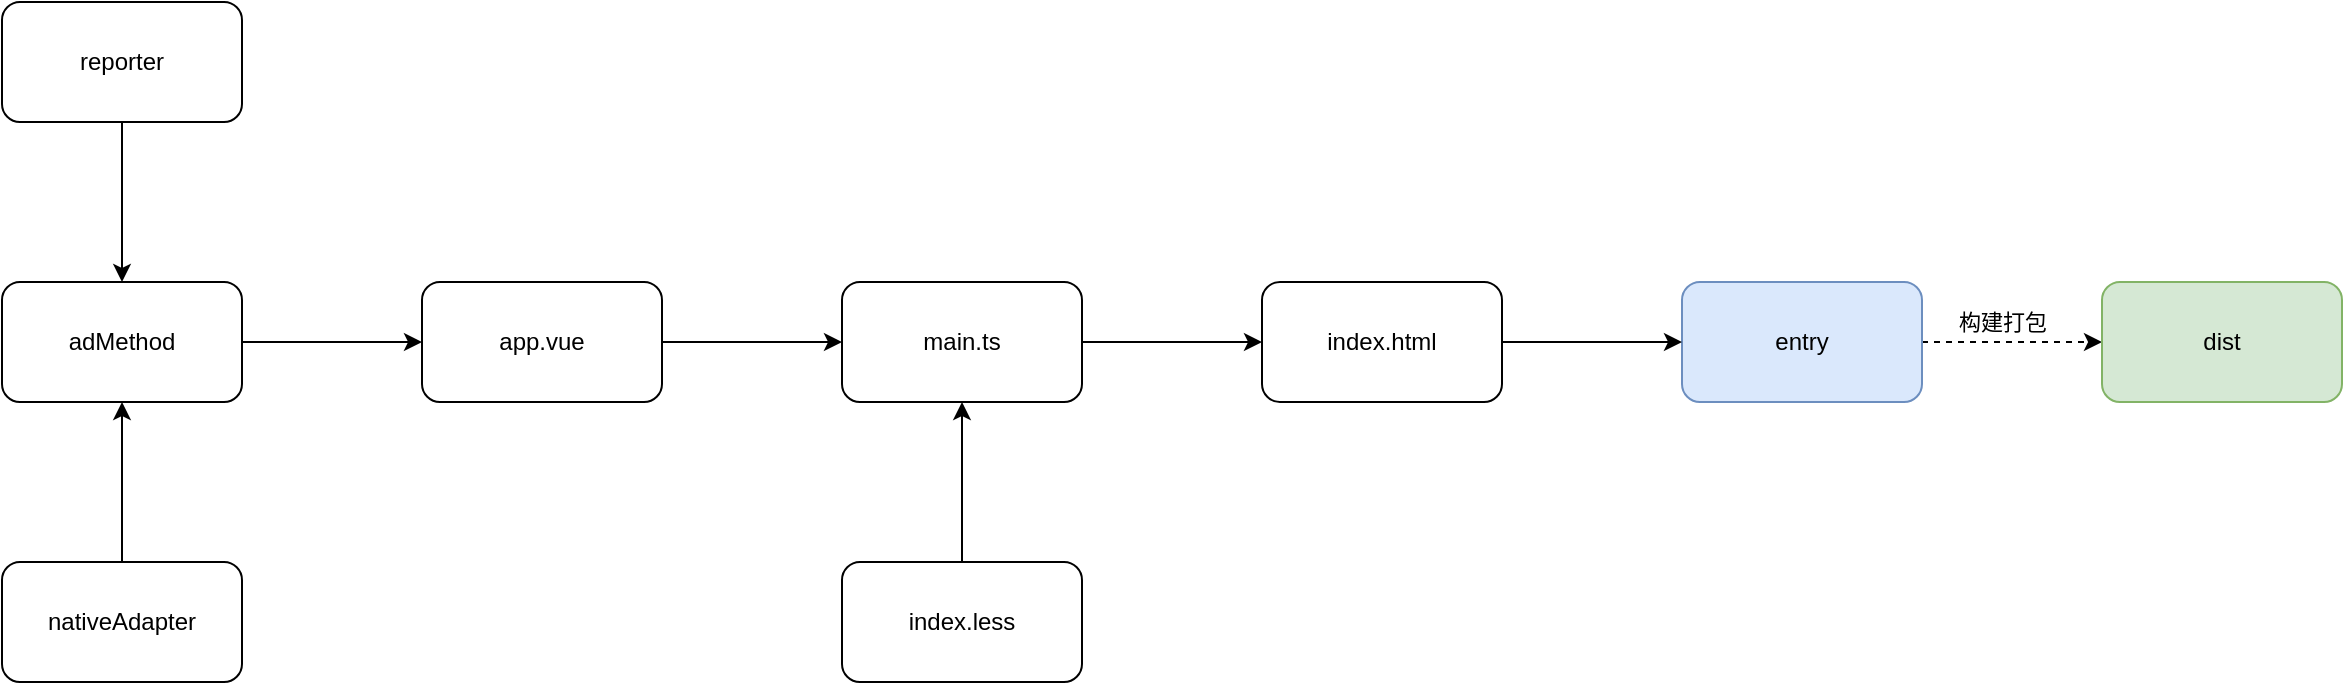 <mxfile version="22.1.16" type="github">
  <diagram name="第 1 页" id="wS5CKMEdWVnQ8xyUESWE">
    <mxGraphModel dx="2261" dy="708" grid="1" gridSize="10" guides="1" tooltips="1" connect="1" arrows="1" fold="1" page="1" pageScale="1" pageWidth="827" pageHeight="1169" math="0" shadow="0">
      <root>
        <mxCell id="0" />
        <mxCell id="1" parent="0" />
        <mxCell id="0LT-Z9Us8YqyXoDBG8Gc-13" value="" style="edgeStyle=orthogonalEdgeStyle;rounded=0;orthogonalLoop=1;jettySize=auto;html=1;" edge="1" parent="1" source="0LT-Z9Us8YqyXoDBG8Gc-2" target="0LT-Z9Us8YqyXoDBG8Gc-7">
          <mxGeometry relative="1" as="geometry" />
        </mxCell>
        <mxCell id="0LT-Z9Us8YqyXoDBG8Gc-2" value="adMethod" style="rounded=1;whiteSpace=wrap;html=1;" vertex="1" parent="1">
          <mxGeometry x="-200" y="600" width="120" height="60" as="geometry" />
        </mxCell>
        <mxCell id="0LT-Z9Us8YqyXoDBG8Gc-19" value="" style="edgeStyle=orthogonalEdgeStyle;rounded=0;orthogonalLoop=1;jettySize=auto;html=1;dashed=1;" edge="1" parent="1" source="0LT-Z9Us8YqyXoDBG8Gc-4" target="0LT-Z9Us8YqyXoDBG8Gc-18">
          <mxGeometry relative="1" as="geometry" />
        </mxCell>
        <mxCell id="0LT-Z9Us8YqyXoDBG8Gc-20" value="构建打包" style="edgeLabel;html=1;align=center;verticalAlign=middle;resizable=0;points=[];" vertex="1" connectable="0" parent="0LT-Z9Us8YqyXoDBG8Gc-19">
          <mxGeometry x="-0.222" y="5" relative="1" as="geometry">
            <mxPoint x="5" y="-5" as="offset" />
          </mxGeometry>
        </mxCell>
        <mxCell id="0LT-Z9Us8YqyXoDBG8Gc-4" value="entry" style="rounded=1;whiteSpace=wrap;html=1;fillColor=#dae8fc;strokeColor=#6c8ebf;" vertex="1" parent="1">
          <mxGeometry x="640" y="600" width="120" height="60" as="geometry" />
        </mxCell>
        <mxCell id="0LT-Z9Us8YqyXoDBG8Gc-9" value="" style="edgeStyle=orthogonalEdgeStyle;rounded=0;orthogonalLoop=1;jettySize=auto;html=1;" edge="1" parent="1" source="0LT-Z9Us8YqyXoDBG8Gc-5" target="0LT-Z9Us8YqyXoDBG8Gc-4">
          <mxGeometry relative="1" as="geometry" />
        </mxCell>
        <mxCell id="0LT-Z9Us8YqyXoDBG8Gc-5" value="index.html" style="rounded=1;whiteSpace=wrap;html=1;" vertex="1" parent="1">
          <mxGeometry x="430" y="600" width="120" height="60" as="geometry" />
        </mxCell>
        <mxCell id="0LT-Z9Us8YqyXoDBG8Gc-10" value="" style="edgeStyle=orthogonalEdgeStyle;rounded=0;orthogonalLoop=1;jettySize=auto;html=1;" edge="1" parent="1" source="0LT-Z9Us8YqyXoDBG8Gc-6" target="0LT-Z9Us8YqyXoDBG8Gc-5">
          <mxGeometry relative="1" as="geometry" />
        </mxCell>
        <mxCell id="0LT-Z9Us8YqyXoDBG8Gc-6" value="main.ts" style="rounded=1;whiteSpace=wrap;html=1;" vertex="1" parent="1">
          <mxGeometry x="220" y="600" width="120" height="60" as="geometry" />
        </mxCell>
        <mxCell id="0LT-Z9Us8YqyXoDBG8Gc-11" value="" style="edgeStyle=orthogonalEdgeStyle;rounded=0;orthogonalLoop=1;jettySize=auto;html=1;" edge="1" parent="1" source="0LT-Z9Us8YqyXoDBG8Gc-7" target="0LT-Z9Us8YqyXoDBG8Gc-6">
          <mxGeometry relative="1" as="geometry" />
        </mxCell>
        <mxCell id="0LT-Z9Us8YqyXoDBG8Gc-7" value="app.vue" style="rounded=1;whiteSpace=wrap;html=1;" vertex="1" parent="1">
          <mxGeometry x="10" y="600" width="120" height="60" as="geometry" />
        </mxCell>
        <mxCell id="0LT-Z9Us8YqyXoDBG8Gc-12" value="" style="edgeStyle=orthogonalEdgeStyle;rounded=0;orthogonalLoop=1;jettySize=auto;html=1;" edge="1" parent="1" source="0LT-Z9Us8YqyXoDBG8Gc-8" target="0LT-Z9Us8YqyXoDBG8Gc-6">
          <mxGeometry relative="1" as="geometry" />
        </mxCell>
        <mxCell id="0LT-Z9Us8YqyXoDBG8Gc-8" value="index.less" style="rounded=1;whiteSpace=wrap;html=1;" vertex="1" parent="1">
          <mxGeometry x="220" y="740" width="120" height="60" as="geometry" />
        </mxCell>
        <mxCell id="0LT-Z9Us8YqyXoDBG8Gc-16" value="" style="edgeStyle=orthogonalEdgeStyle;rounded=0;orthogonalLoop=1;jettySize=auto;html=1;" edge="1" parent="1" source="0LT-Z9Us8YqyXoDBG8Gc-14" target="0LT-Z9Us8YqyXoDBG8Gc-2">
          <mxGeometry relative="1" as="geometry" />
        </mxCell>
        <mxCell id="0LT-Z9Us8YqyXoDBG8Gc-14" value="reporter" style="rounded=1;whiteSpace=wrap;html=1;" vertex="1" parent="1">
          <mxGeometry x="-200" y="460" width="120" height="60" as="geometry" />
        </mxCell>
        <mxCell id="0LT-Z9Us8YqyXoDBG8Gc-17" value="" style="edgeStyle=orthogonalEdgeStyle;rounded=0;orthogonalLoop=1;jettySize=auto;html=1;" edge="1" parent="1" source="0LT-Z9Us8YqyXoDBG8Gc-15" target="0LT-Z9Us8YqyXoDBG8Gc-2">
          <mxGeometry relative="1" as="geometry" />
        </mxCell>
        <mxCell id="0LT-Z9Us8YqyXoDBG8Gc-15" value="nativeAdapter" style="rounded=1;whiteSpace=wrap;html=1;" vertex="1" parent="1">
          <mxGeometry x="-200" y="740" width="120" height="60" as="geometry" />
        </mxCell>
        <mxCell id="0LT-Z9Us8YqyXoDBG8Gc-18" value="dist" style="rounded=1;whiteSpace=wrap;html=1;fillColor=#d5e8d4;strokeColor=#82b366;" vertex="1" parent="1">
          <mxGeometry x="850" y="600" width="120" height="60" as="geometry" />
        </mxCell>
      </root>
    </mxGraphModel>
  </diagram>
</mxfile>
